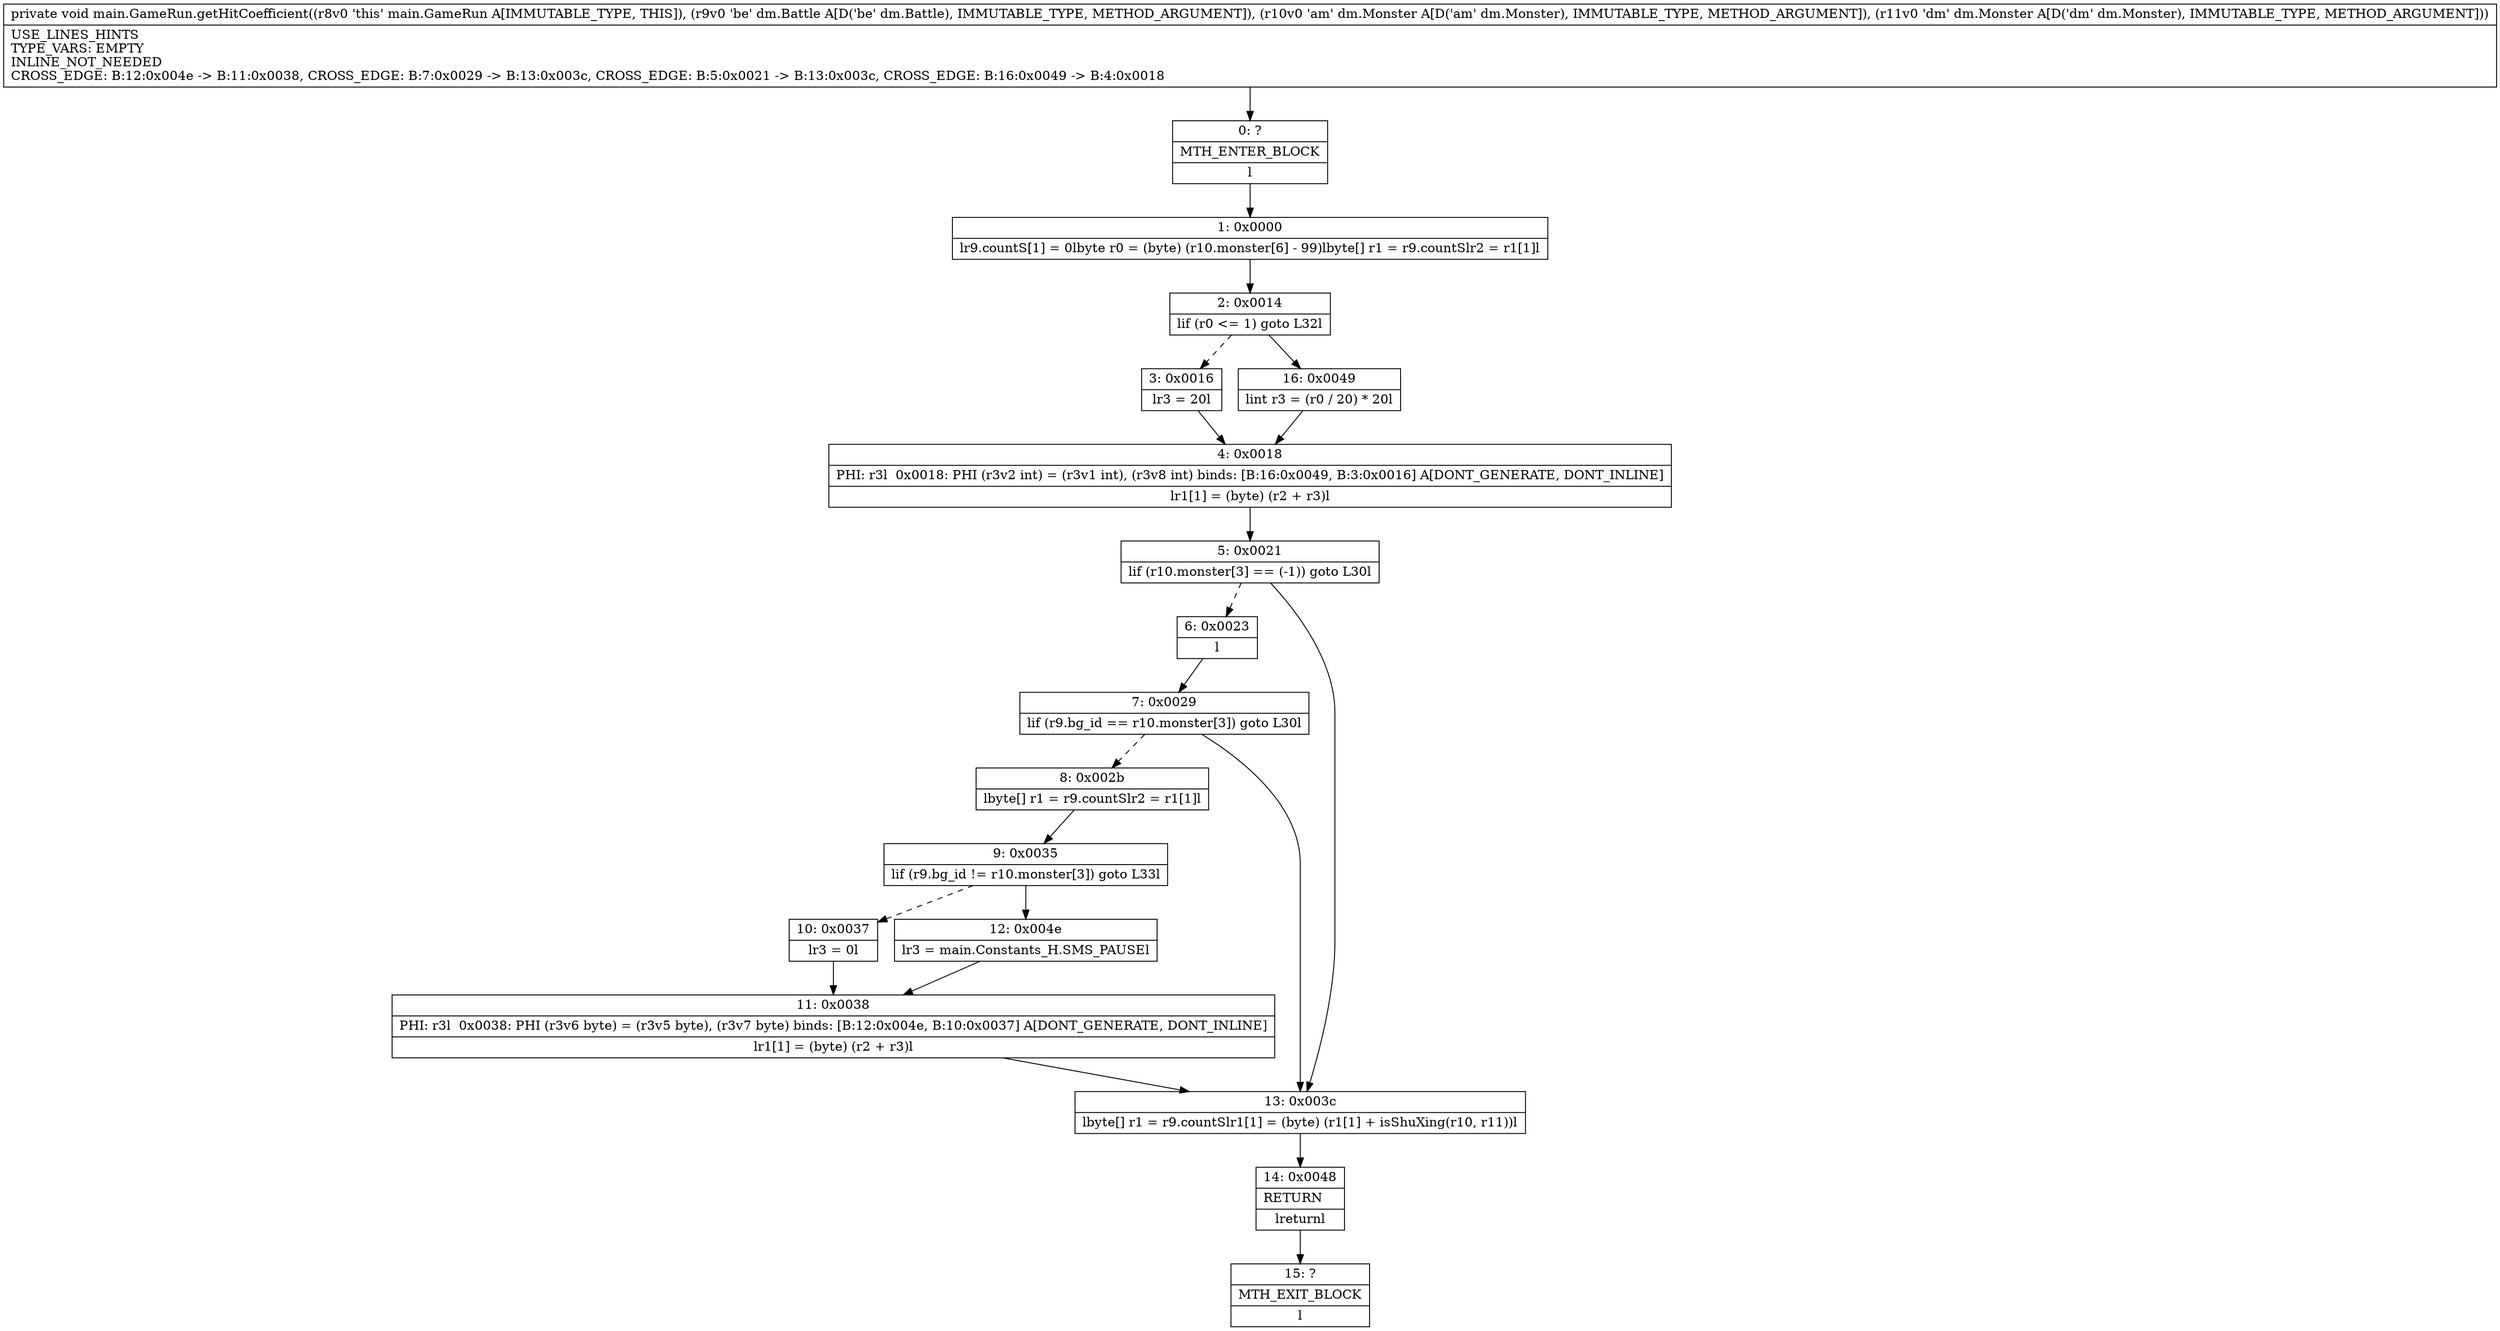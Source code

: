 digraph "CFG formain.GameRun.getHitCoefficient(Ldm\/Battle;Ldm\/Monster;Ldm\/Monster;)V" {
Node_0 [shape=record,label="{0\:\ ?|MTH_ENTER_BLOCK\l|l}"];
Node_1 [shape=record,label="{1\:\ 0x0000|lr9.countS[1] = 0lbyte r0 = (byte) (r10.monster[6] \- 99)lbyte[] r1 = r9.countSlr2 = r1[1]l}"];
Node_2 [shape=record,label="{2\:\ 0x0014|lif (r0 \<= 1) goto L32l}"];
Node_3 [shape=record,label="{3\:\ 0x0016|lr3 = 20l}"];
Node_4 [shape=record,label="{4\:\ 0x0018|PHI: r3l  0x0018: PHI (r3v2 int) = (r3v1 int), (r3v8 int) binds: [B:16:0x0049, B:3:0x0016] A[DONT_GENERATE, DONT_INLINE]\l|lr1[1] = (byte) (r2 + r3)l}"];
Node_5 [shape=record,label="{5\:\ 0x0021|lif (r10.monster[3] == (\-1)) goto L30l}"];
Node_6 [shape=record,label="{6\:\ 0x0023|l}"];
Node_7 [shape=record,label="{7\:\ 0x0029|lif (r9.bg_id == r10.monster[3]) goto L30l}"];
Node_8 [shape=record,label="{8\:\ 0x002b|lbyte[] r1 = r9.countSlr2 = r1[1]l}"];
Node_9 [shape=record,label="{9\:\ 0x0035|lif (r9.bg_id != r10.monster[3]) goto L33l}"];
Node_10 [shape=record,label="{10\:\ 0x0037|lr3 = 0l}"];
Node_11 [shape=record,label="{11\:\ 0x0038|PHI: r3l  0x0038: PHI (r3v6 byte) = (r3v5 byte), (r3v7 byte) binds: [B:12:0x004e, B:10:0x0037] A[DONT_GENERATE, DONT_INLINE]\l|lr1[1] = (byte) (r2 + r3)l}"];
Node_12 [shape=record,label="{12\:\ 0x004e|lr3 = main.Constants_H.SMS_PAUSEl}"];
Node_13 [shape=record,label="{13\:\ 0x003c|lbyte[] r1 = r9.countSlr1[1] = (byte) (r1[1] + isShuXing(r10, r11))l}"];
Node_14 [shape=record,label="{14\:\ 0x0048|RETURN\l|lreturnl}"];
Node_15 [shape=record,label="{15\:\ ?|MTH_EXIT_BLOCK\l|l}"];
Node_16 [shape=record,label="{16\:\ 0x0049|lint r3 = (r0 \/ 20) * 20l}"];
MethodNode[shape=record,label="{private void main.GameRun.getHitCoefficient((r8v0 'this' main.GameRun A[IMMUTABLE_TYPE, THIS]), (r9v0 'be' dm.Battle A[D('be' dm.Battle), IMMUTABLE_TYPE, METHOD_ARGUMENT]), (r10v0 'am' dm.Monster A[D('am' dm.Monster), IMMUTABLE_TYPE, METHOD_ARGUMENT]), (r11v0 'dm' dm.Monster A[D('dm' dm.Monster), IMMUTABLE_TYPE, METHOD_ARGUMENT]))  | USE_LINES_HINTS\lTYPE_VARS: EMPTY\lINLINE_NOT_NEEDED\lCROSS_EDGE: B:12:0x004e \-\> B:11:0x0038, CROSS_EDGE: B:7:0x0029 \-\> B:13:0x003c, CROSS_EDGE: B:5:0x0021 \-\> B:13:0x003c, CROSS_EDGE: B:16:0x0049 \-\> B:4:0x0018\l}"];
MethodNode -> Node_0;
Node_0 -> Node_1;
Node_1 -> Node_2;
Node_2 -> Node_3[style=dashed];
Node_2 -> Node_16;
Node_3 -> Node_4;
Node_4 -> Node_5;
Node_5 -> Node_6[style=dashed];
Node_5 -> Node_13;
Node_6 -> Node_7;
Node_7 -> Node_8[style=dashed];
Node_7 -> Node_13;
Node_8 -> Node_9;
Node_9 -> Node_10[style=dashed];
Node_9 -> Node_12;
Node_10 -> Node_11;
Node_11 -> Node_13;
Node_12 -> Node_11;
Node_13 -> Node_14;
Node_14 -> Node_15;
Node_16 -> Node_4;
}


